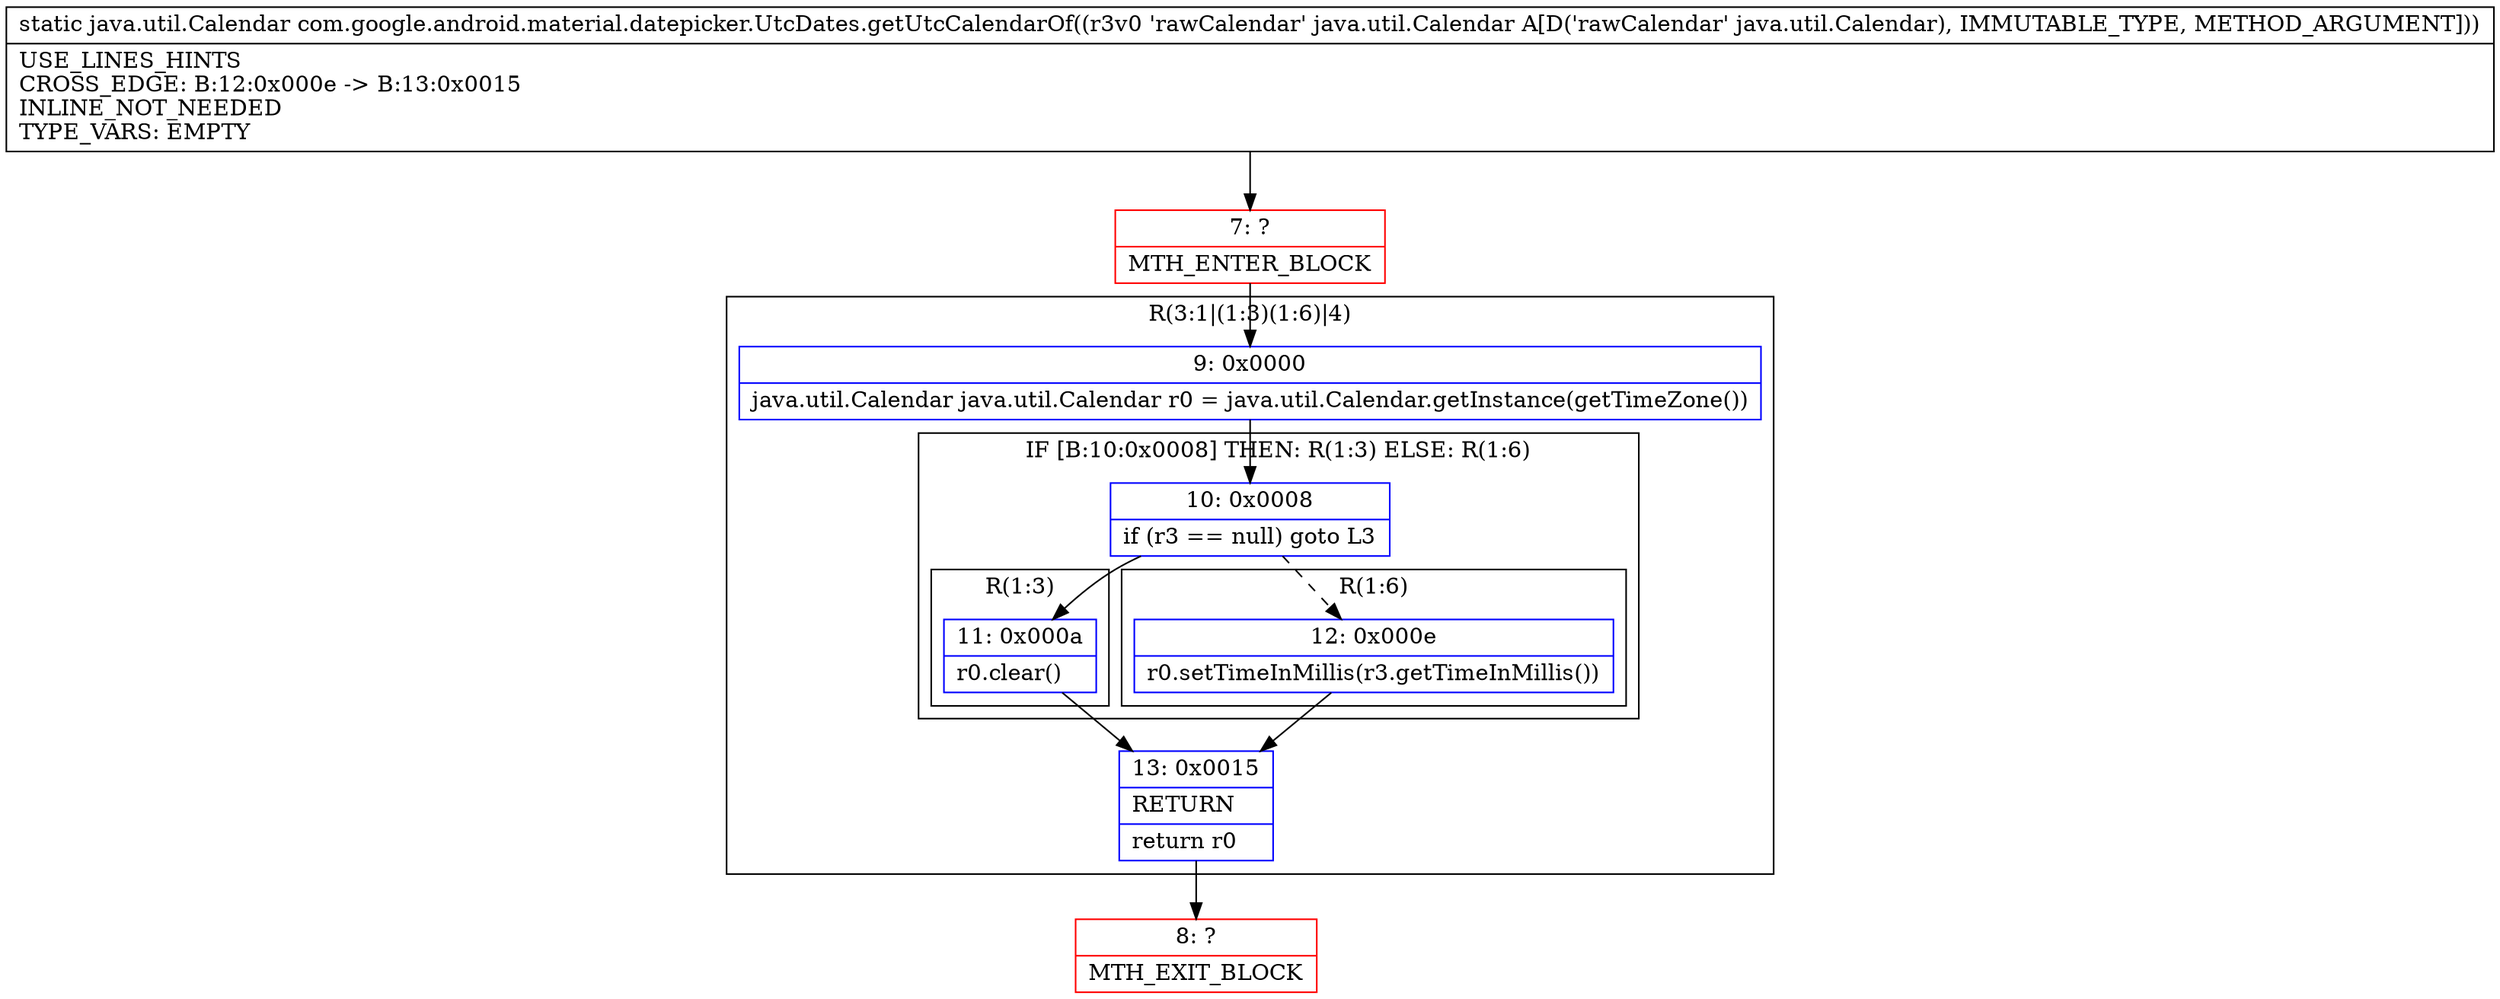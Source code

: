 digraph "CFG forcom.google.android.material.datepicker.UtcDates.getUtcCalendarOf(Ljava\/util\/Calendar;)Ljava\/util\/Calendar;" {
subgraph cluster_Region_1501860220 {
label = "R(3:1|(1:3)(1:6)|4)";
node [shape=record,color=blue];
Node_9 [shape=record,label="{9\:\ 0x0000|java.util.Calendar java.util.Calendar r0 = java.util.Calendar.getInstance(getTimeZone())\l}"];
subgraph cluster_IfRegion_356698631 {
label = "IF [B:10:0x0008] THEN: R(1:3) ELSE: R(1:6)";
node [shape=record,color=blue];
Node_10 [shape=record,label="{10\:\ 0x0008|if (r3 == null) goto L3\l}"];
subgraph cluster_Region_639895570 {
label = "R(1:3)";
node [shape=record,color=blue];
Node_11 [shape=record,label="{11\:\ 0x000a|r0.clear()\l}"];
}
subgraph cluster_Region_964058790 {
label = "R(1:6)";
node [shape=record,color=blue];
Node_12 [shape=record,label="{12\:\ 0x000e|r0.setTimeInMillis(r3.getTimeInMillis())\l}"];
}
}
Node_13 [shape=record,label="{13\:\ 0x0015|RETURN\l|return r0\l}"];
}
Node_7 [shape=record,color=red,label="{7\:\ ?|MTH_ENTER_BLOCK\l}"];
Node_8 [shape=record,color=red,label="{8\:\ ?|MTH_EXIT_BLOCK\l}"];
MethodNode[shape=record,label="{static java.util.Calendar com.google.android.material.datepicker.UtcDates.getUtcCalendarOf((r3v0 'rawCalendar' java.util.Calendar A[D('rawCalendar' java.util.Calendar), IMMUTABLE_TYPE, METHOD_ARGUMENT]))  | USE_LINES_HINTS\lCROSS_EDGE: B:12:0x000e \-\> B:13:0x0015\lINLINE_NOT_NEEDED\lTYPE_VARS: EMPTY\l}"];
MethodNode -> Node_7;Node_9 -> Node_10;
Node_10 -> Node_11;
Node_10 -> Node_12[style=dashed];
Node_11 -> Node_13;
Node_12 -> Node_13;
Node_13 -> Node_8;
Node_7 -> Node_9;
}

